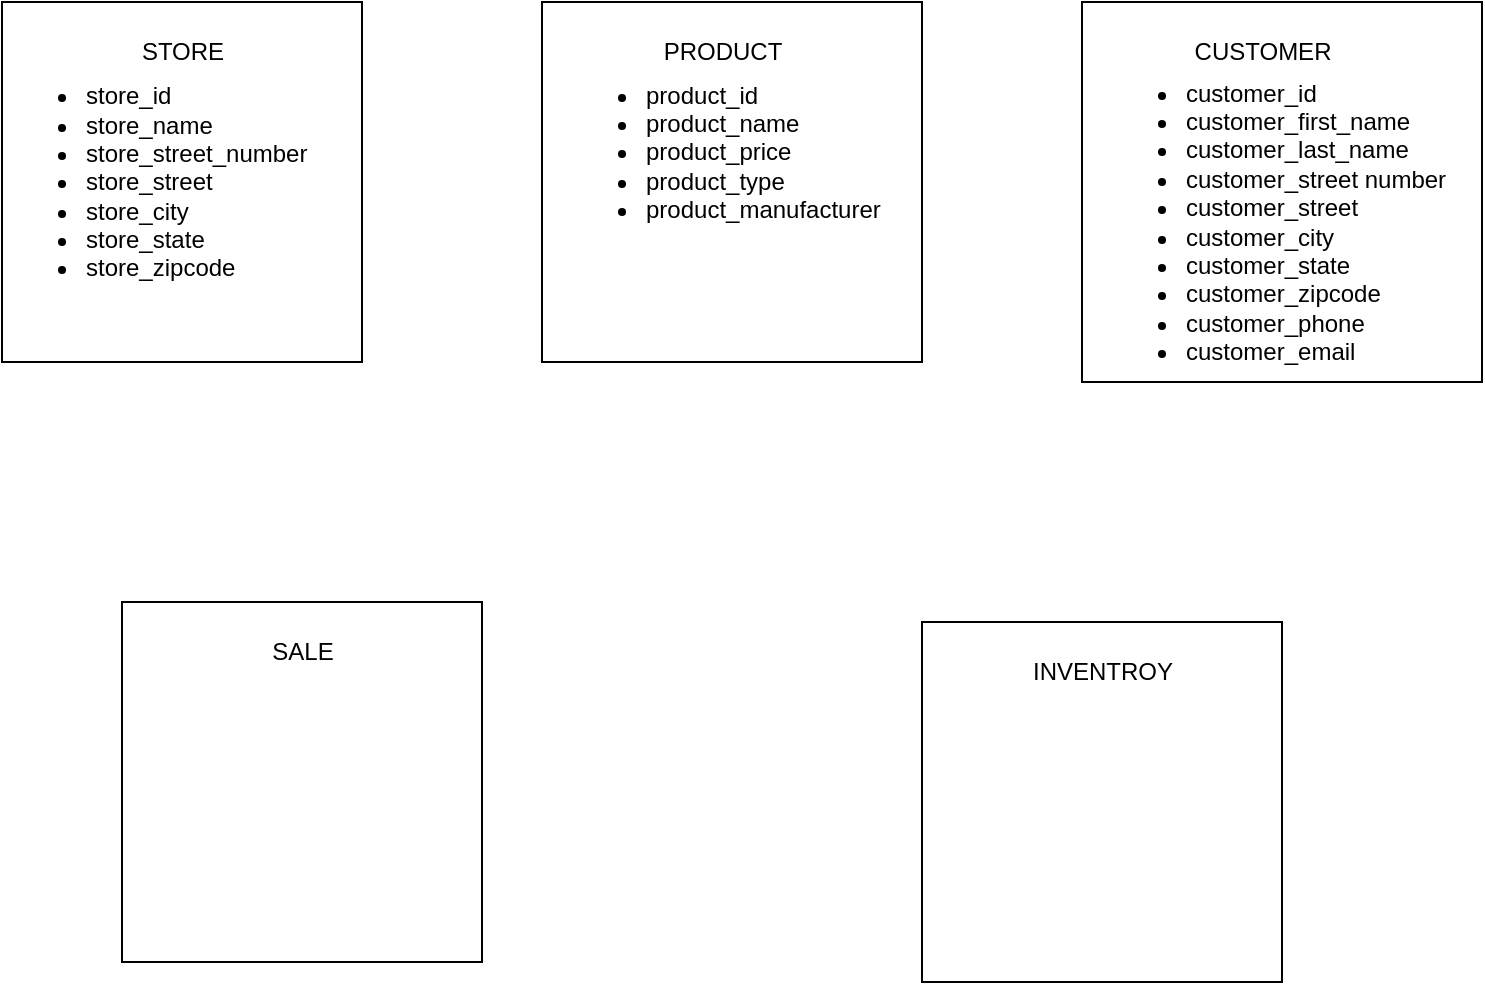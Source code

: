 <mxfile version="21.1.5" type="github">
  <diagram id="C5RBs43oDa-KdzZeNtuy" name="Page-1">
    <mxGraphModel dx="1434" dy="707" grid="1" gridSize="10" guides="1" tooltips="1" connect="1" arrows="1" fold="1" page="1" pageScale="1" pageWidth="827" pageHeight="1169" math="0" shadow="0">
      <root>
        <mxCell id="WIyWlLk6GJQsqaUBKTNV-0" />
        <mxCell id="WIyWlLk6GJQsqaUBKTNV-1" parent="WIyWlLk6GJQsqaUBKTNV-0" />
        <mxCell id="DvmWg05eOIDumtDc3zBH-2" value="" style="group" vertex="1" connectable="0" parent="WIyWlLk6GJQsqaUBKTNV-1">
          <mxGeometry x="60" y="80" width="180" height="180" as="geometry" />
        </mxCell>
        <mxCell id="DvmWg05eOIDumtDc3zBH-0" value="" style="whiteSpace=wrap;html=1;aspect=fixed;movable=1;resizable=1;rotatable=1;deletable=1;editable=1;locked=0;connectable=1;container=1;" vertex="1" parent="DvmWg05eOIDumtDc3zBH-2">
          <mxGeometry width="180" height="180" as="geometry" />
        </mxCell>
        <mxCell id="DvmWg05eOIDumtDc3zBH-17" value="&lt;ul style=&quot;border-color: var(--border-color);&quot;&gt;&lt;li&gt;store_id&lt;/li&gt;&lt;li&gt;store_name&lt;/li&gt;&lt;li&gt;store_street_number&lt;/li&gt;&lt;li style=&quot;border-color: var(--border-color);&quot;&gt;store_street&lt;/li&gt;&lt;li style=&quot;border-color: var(--border-color);&quot;&gt;store_city&lt;/li&gt;&lt;li style=&quot;border-color: var(--border-color);&quot;&gt;store_state&lt;/li&gt;&lt;li style=&quot;border-color: var(--border-color);&quot;&gt;store_zipcode&lt;/li&gt;&lt;/ul&gt;&lt;div&gt;&lt;/div&gt;" style="text;html=1;align=left;verticalAlign=middle;resizable=0;points=[];autosize=1;strokeColor=none;fillColor=none;" vertex="1" parent="DvmWg05eOIDumtDc3zBH-0">
          <mxGeometry y="20" width="170" height="140" as="geometry" />
        </mxCell>
        <mxCell id="DvmWg05eOIDumtDc3zBH-1" value="STORE" style="text;html=1;align=center;verticalAlign=middle;resizable=1;points=[];autosize=1;strokeColor=none;fillColor=none;movable=1;rotatable=1;deletable=1;editable=1;locked=0;connectable=1;" vertex="1" parent="DvmWg05eOIDumtDc3zBH-2">
          <mxGeometry x="60" y="10" width="60" height="30" as="geometry" />
        </mxCell>
        <mxCell id="DvmWg05eOIDumtDc3zBH-3" value="" style="group" vertex="1" connectable="0" parent="WIyWlLk6GJQsqaUBKTNV-1">
          <mxGeometry x="330" y="80" width="190" height="180" as="geometry" />
        </mxCell>
        <mxCell id="DvmWg05eOIDumtDc3zBH-4" value="" style="whiteSpace=wrap;html=1;aspect=fixed;movable=1;resizable=1;rotatable=1;deletable=1;editable=1;locked=0;connectable=1;container=1;" vertex="1" parent="DvmWg05eOIDumtDc3zBH-3">
          <mxGeometry width="190" height="180" as="geometry" />
        </mxCell>
        <mxCell id="DvmWg05eOIDumtDc3zBH-18" value="&lt;ul&gt;&lt;li&gt;product_id&lt;/li&gt;&lt;li&gt;product_name&lt;/li&gt;&lt;li&gt;product_price&lt;/li&gt;&lt;li&gt;product_type&lt;/li&gt;&lt;li&gt;product_manufacturer&lt;/li&gt;&lt;/ul&gt;" style="text;html=1;align=left;verticalAlign=middle;resizable=0;points=[];autosize=1;strokeColor=none;fillColor=none;" vertex="1" parent="DvmWg05eOIDumtDc3zBH-4">
          <mxGeometry x="10" y="20" width="180" height="110" as="geometry" />
        </mxCell>
        <mxCell id="DvmWg05eOIDumtDc3zBH-5" value="PRODUCT" style="text;html=1;align=center;verticalAlign=middle;resizable=1;points=[];autosize=1;strokeColor=none;fillColor=none;movable=1;rotatable=1;deletable=1;editable=1;locked=0;connectable=1;" vertex="1" parent="DvmWg05eOIDumtDc3zBH-3">
          <mxGeometry x="50" y="10" width="80" height="30" as="geometry" />
        </mxCell>
        <mxCell id="DvmWg05eOIDumtDc3zBH-7" value="" style="group" vertex="1" connectable="0" parent="WIyWlLk6GJQsqaUBKTNV-1">
          <mxGeometry x="600" y="80" width="200" height="190" as="geometry" />
        </mxCell>
        <mxCell id="DvmWg05eOIDumtDc3zBH-8" value="" style="whiteSpace=wrap;html=1;aspect=fixed;movable=1;resizable=1;rotatable=1;deletable=1;editable=1;locked=0;connectable=1;container=1;" vertex="1" parent="DvmWg05eOIDumtDc3zBH-7">
          <mxGeometry width="200" height="190" as="geometry" />
        </mxCell>
        <mxCell id="DvmWg05eOIDumtDc3zBH-19" value="&lt;ul&gt;&lt;li&gt;customer_id&lt;/li&gt;&lt;li&gt;customer_first_name&lt;/li&gt;&lt;li&gt;customer_last_name&lt;/li&gt;&lt;li&gt;customer_street number&lt;/li&gt;&lt;li&gt;customer_street&lt;/li&gt;&lt;li&gt;customer_city&lt;/li&gt;&lt;li&gt;customer_state&lt;/li&gt;&lt;li&gt;customer_zipcode&lt;/li&gt;&lt;li&gt;customer_phone&lt;/li&gt;&lt;li&gt;customer_email&lt;/li&gt;&lt;/ul&gt;" style="text;html=1;align=left;verticalAlign=middle;resizable=0;points=[];autosize=1;strokeColor=none;fillColor=none;" vertex="1" parent="DvmWg05eOIDumtDc3zBH-8">
          <mxGeometry x="10" y="20" width="190" height="180" as="geometry" />
        </mxCell>
        <mxCell id="DvmWg05eOIDumtDc3zBH-9" value="CUSTOMER" style="text;html=1;align=center;verticalAlign=middle;resizable=1;points=[];autosize=1;strokeColor=none;fillColor=none;movable=1;rotatable=1;deletable=1;editable=1;locked=0;connectable=1;" vertex="1" parent="DvmWg05eOIDumtDc3zBH-7">
          <mxGeometry x="45" y="10" width="90" height="30" as="geometry" />
        </mxCell>
        <mxCell id="DvmWg05eOIDumtDc3zBH-10" value="" style="group" vertex="1" connectable="0" parent="WIyWlLk6GJQsqaUBKTNV-1">
          <mxGeometry x="120" y="380" width="180" height="180" as="geometry" />
        </mxCell>
        <mxCell id="DvmWg05eOIDumtDc3zBH-11" value="" style="whiteSpace=wrap;html=1;aspect=fixed;movable=1;resizable=1;rotatable=1;deletable=1;editable=1;locked=0;connectable=1;container=1;" vertex="1" parent="DvmWg05eOIDumtDc3zBH-10">
          <mxGeometry width="180" height="180" as="geometry" />
        </mxCell>
        <mxCell id="DvmWg05eOIDumtDc3zBH-12" value="SALE" style="text;html=1;align=center;verticalAlign=middle;resizable=1;points=[];autosize=1;strokeColor=none;fillColor=none;movable=1;rotatable=1;deletable=1;editable=1;locked=0;connectable=1;" vertex="1" parent="DvmWg05eOIDumtDc3zBH-10">
          <mxGeometry x="65" y="10" width="50" height="30" as="geometry" />
        </mxCell>
        <mxCell id="DvmWg05eOIDumtDc3zBH-14" value="" style="group" vertex="1" connectable="0" parent="WIyWlLk6GJQsqaUBKTNV-1">
          <mxGeometry x="520" y="390" width="180" height="180" as="geometry" />
        </mxCell>
        <mxCell id="DvmWg05eOIDumtDc3zBH-15" value="" style="whiteSpace=wrap;html=1;aspect=fixed;movable=1;resizable=1;rotatable=1;deletable=1;editable=1;locked=0;connectable=1;container=1;" vertex="1" parent="DvmWg05eOIDumtDc3zBH-14">
          <mxGeometry width="180" height="180" as="geometry" />
        </mxCell>
        <mxCell id="DvmWg05eOIDumtDc3zBH-16" value="INVENTROY" style="text;html=1;align=center;verticalAlign=middle;resizable=1;points=[];autosize=1;strokeColor=none;fillColor=none;movable=1;rotatable=1;deletable=1;editable=1;locked=0;connectable=1;" vertex="1" parent="DvmWg05eOIDumtDc3zBH-14">
          <mxGeometry x="45" y="10" width="90" height="30" as="geometry" />
        </mxCell>
      </root>
    </mxGraphModel>
  </diagram>
</mxfile>
